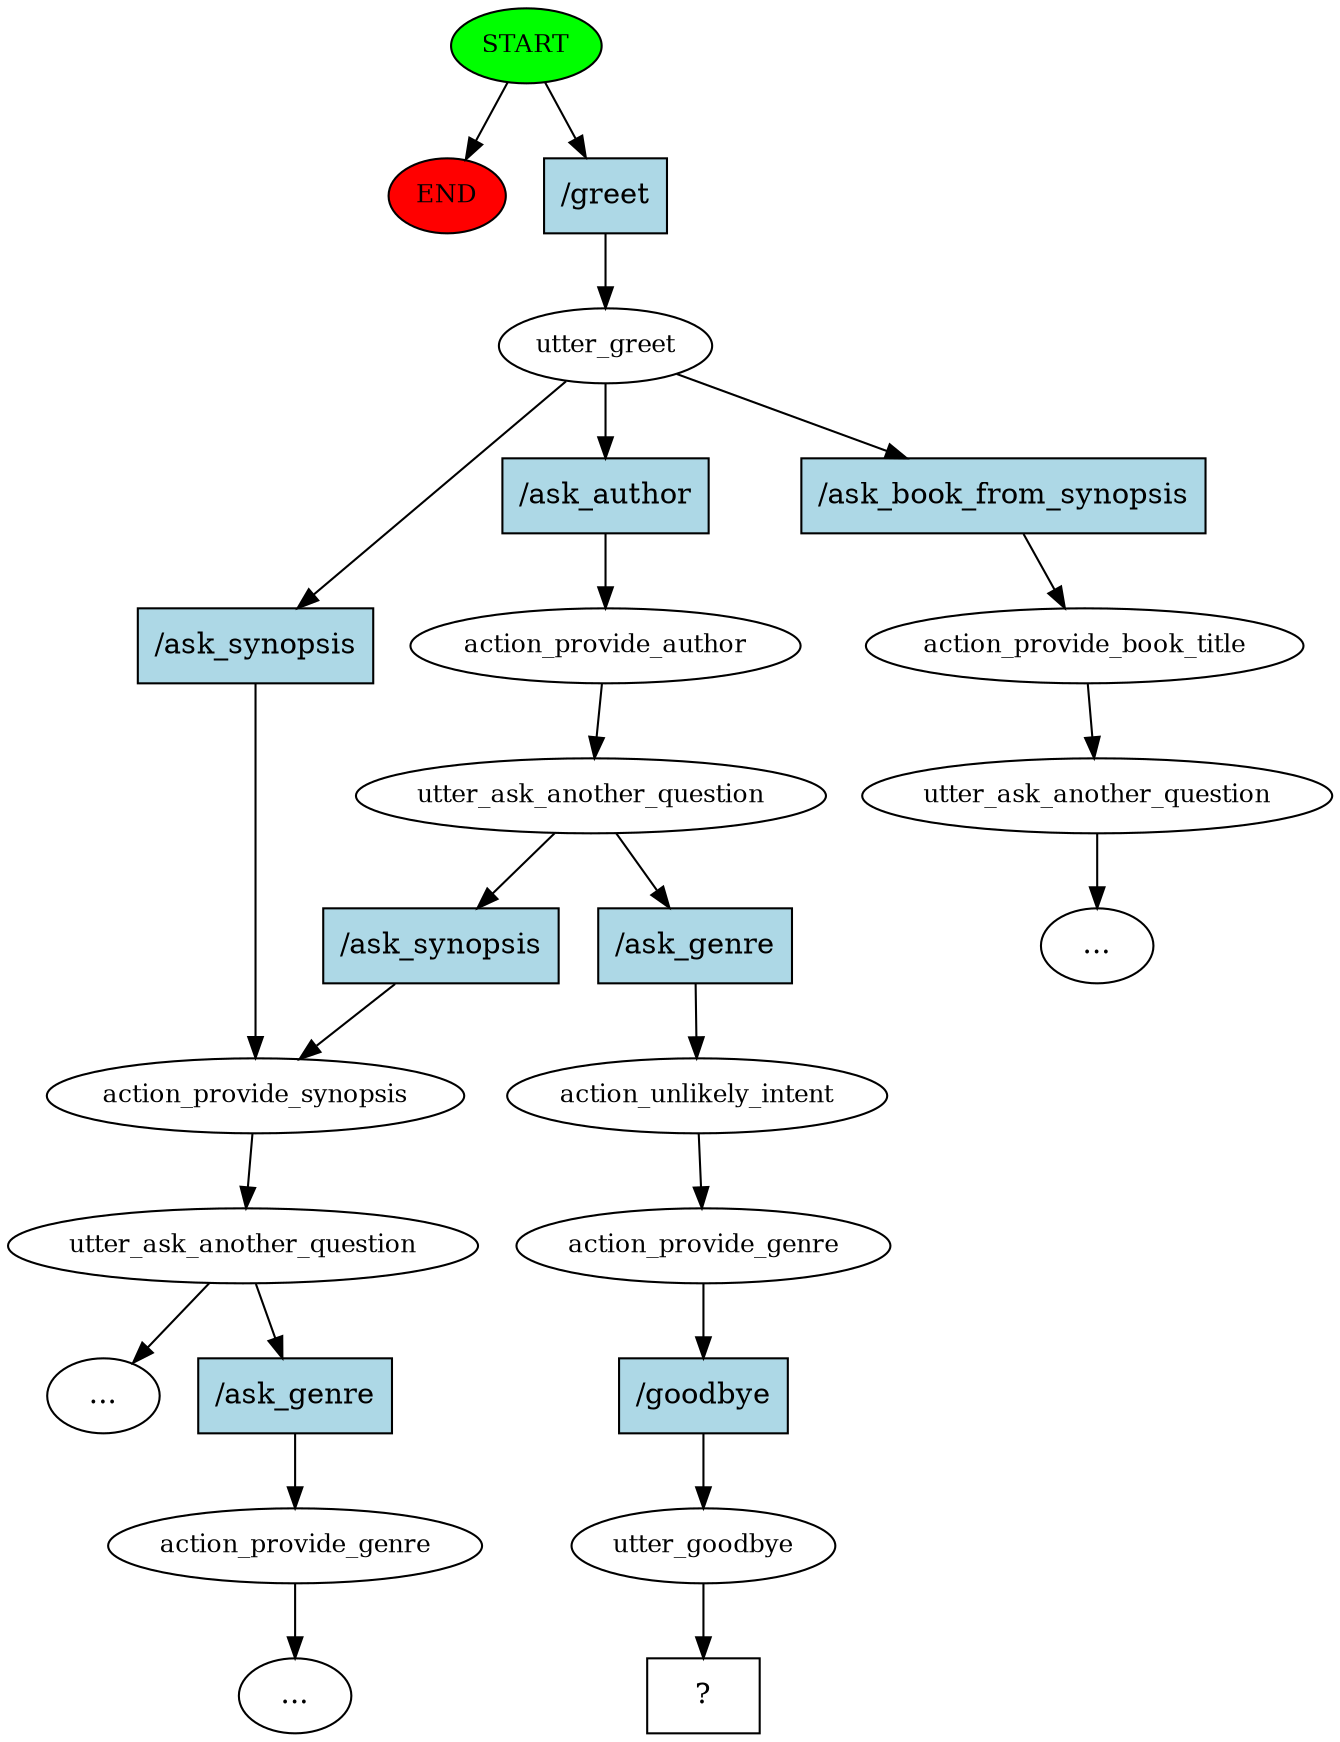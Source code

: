 digraph  {
0 [class="start active", fillcolor=green, fontsize=12, label=START, style=filled];
"-1" [class=end, fillcolor=red, fontsize=12, label=END, style=filled];
1 [class=active, fontsize=12, label=utter_greet];
2 [class="", fontsize=12, label=action_provide_synopsis];
3 [class="", fontsize=12, label=utter_ask_another_question];
5 [class=active, fontsize=12, label=action_provide_author];
6 [class=active, fontsize=12, label=utter_ask_another_question];
9 [class="", fontsize=12, label=action_provide_genre];
"-4" [class=ellipsis, label="..."];
"-5" [class=ellipsis, label="..."];
14 [class="", fontsize=12, label=action_provide_book_title];
15 [class="", fontsize=12, label=utter_ask_another_question];
"-6" [class=ellipsis, label="..."];
19 [class=active, fontsize=12, label=action_unlikely_intent];
20 [class=active, fontsize=12, label=action_provide_genre];
21 [class=active, fontsize=12, label=utter_goodbye];
22 [class="intent dashed active", label="  ?  ", shape=rect];
23 [class="intent active", fillcolor=lightblue, label="/greet", shape=rect, style=filled];
24 [class=intent, fillcolor=lightblue, label="/ask_synopsis", shape=rect, style=filled];
25 [class="intent active", fillcolor=lightblue, label="/ask_author", shape=rect, style=filled];
26 [class=intent, fillcolor=lightblue, label="/ask_book_from_synopsis", shape=rect, style=filled];
27 [class=intent, fillcolor=lightblue, label="/ask_genre", shape=rect, style=filled];
28 [class=intent, fillcolor=lightblue, label="/ask_synopsis", shape=rect, style=filled];
29 [class="intent active", fillcolor=lightblue, label="/ask_genre", shape=rect, style=filled];
30 [class="intent active", fillcolor=lightblue, label="/goodbye", shape=rect, style=filled];
0 -> "-1"  [class="", key=NONE, label=""];
0 -> 23  [class=active, key=0];
1 -> 24  [class="", key=0];
1 -> 25  [class=active, key=0];
1 -> 26  [class="", key=0];
2 -> 3  [class="", key=NONE, label=""];
3 -> "-5"  [class="", key=NONE, label=""];
3 -> 27  [class="", key=0];
5 -> 6  [class=active, key=NONE, label=""];
6 -> 28  [class="", key=0];
6 -> 29  [class=active, key=0];
9 -> "-4"  [class="", key=NONE, label=""];
14 -> 15  [class="", key=NONE, label=""];
15 -> "-6"  [class="", key=NONE, label=""];
19 -> 20  [class=active, key=NONE, label=""];
20 -> 30  [class=active, key=0];
21 -> 22  [class=active, key=NONE, label=""];
23 -> 1  [class=active, key=0];
24 -> 2  [class="", key=0];
25 -> 5  [class=active, key=0];
26 -> 14  [class="", key=0];
27 -> 9  [class="", key=0];
28 -> 2  [class="", key=0];
29 -> 19  [class=active, key=0];
30 -> 21  [class=active, key=0];
}
